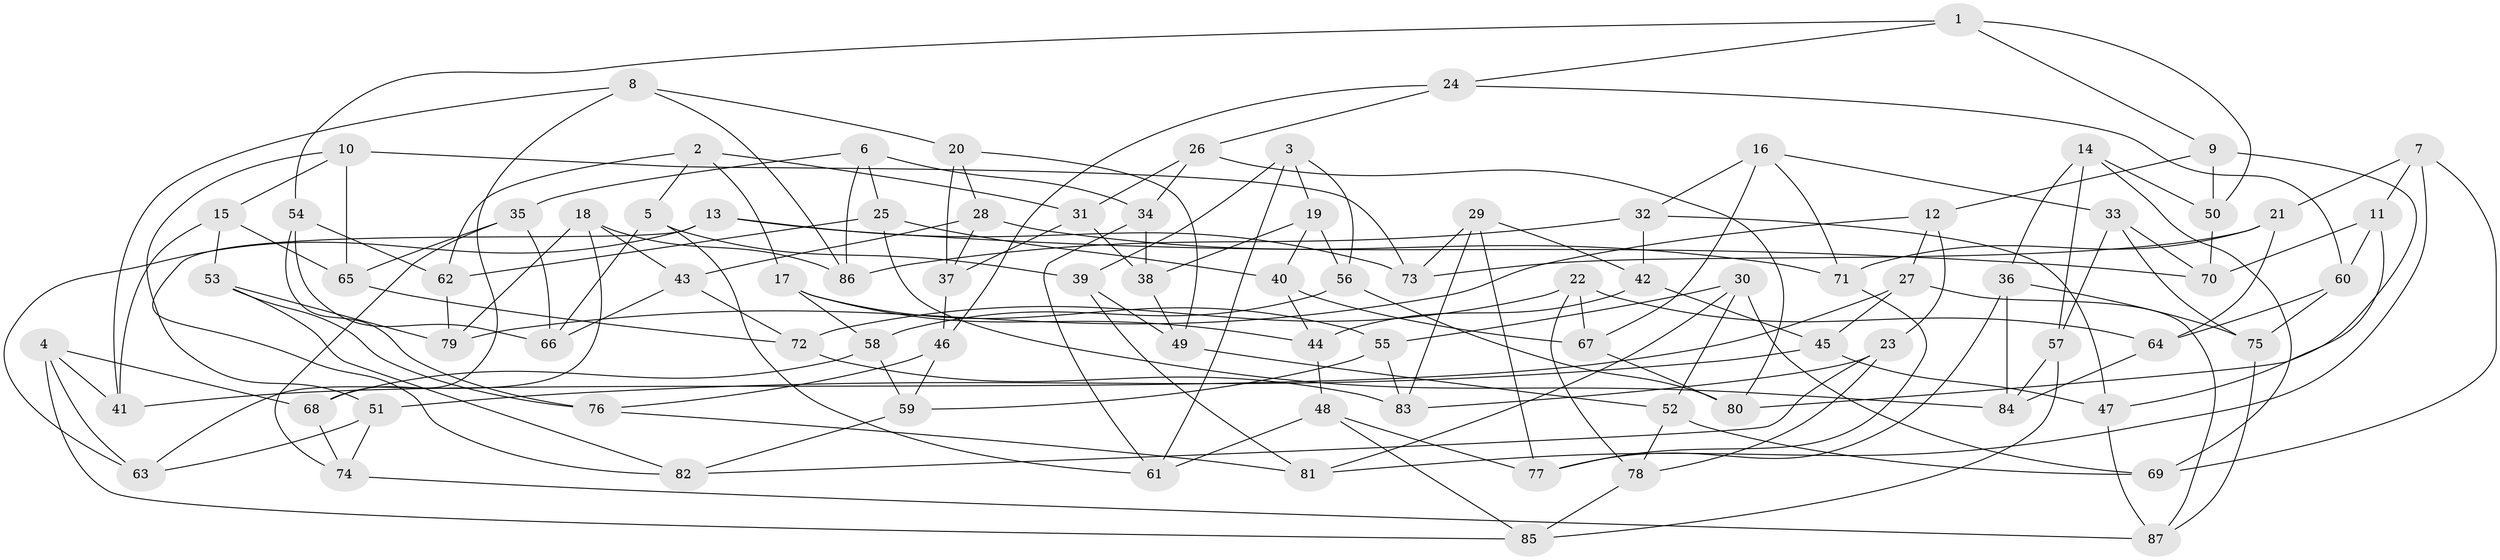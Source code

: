 // Generated by graph-tools (version 1.1) at 2025/38/03/09/25 02:38:16]
// undirected, 87 vertices, 174 edges
graph export_dot {
graph [start="1"]
  node [color=gray90,style=filled];
  1;
  2;
  3;
  4;
  5;
  6;
  7;
  8;
  9;
  10;
  11;
  12;
  13;
  14;
  15;
  16;
  17;
  18;
  19;
  20;
  21;
  22;
  23;
  24;
  25;
  26;
  27;
  28;
  29;
  30;
  31;
  32;
  33;
  34;
  35;
  36;
  37;
  38;
  39;
  40;
  41;
  42;
  43;
  44;
  45;
  46;
  47;
  48;
  49;
  50;
  51;
  52;
  53;
  54;
  55;
  56;
  57;
  58;
  59;
  60;
  61;
  62;
  63;
  64;
  65;
  66;
  67;
  68;
  69;
  70;
  71;
  72;
  73;
  74;
  75;
  76;
  77;
  78;
  79;
  80;
  81;
  82;
  83;
  84;
  85;
  86;
  87;
  1 -- 50;
  1 -- 54;
  1 -- 9;
  1 -- 24;
  2 -- 31;
  2 -- 17;
  2 -- 62;
  2 -- 5;
  3 -- 56;
  3 -- 39;
  3 -- 61;
  3 -- 19;
  4 -- 85;
  4 -- 68;
  4 -- 63;
  4 -- 41;
  5 -- 61;
  5 -- 66;
  5 -- 39;
  6 -- 35;
  6 -- 86;
  6 -- 25;
  6 -- 34;
  7 -- 81;
  7 -- 69;
  7 -- 11;
  7 -- 21;
  8 -- 20;
  8 -- 68;
  8 -- 41;
  8 -- 86;
  9 -- 50;
  9 -- 80;
  9 -- 12;
  10 -- 15;
  10 -- 51;
  10 -- 65;
  10 -- 73;
  11 -- 47;
  11 -- 70;
  11 -- 60;
  12 -- 27;
  12 -- 23;
  12 -- 79;
  13 -- 70;
  13 -- 82;
  13 -- 73;
  13 -- 63;
  14 -- 57;
  14 -- 50;
  14 -- 69;
  14 -- 36;
  15 -- 65;
  15 -- 41;
  15 -- 53;
  16 -- 67;
  16 -- 33;
  16 -- 32;
  16 -- 71;
  17 -- 55;
  17 -- 44;
  17 -- 58;
  18 -- 63;
  18 -- 86;
  18 -- 43;
  18 -- 79;
  19 -- 38;
  19 -- 56;
  19 -- 40;
  20 -- 28;
  20 -- 49;
  20 -- 37;
  21 -- 64;
  21 -- 73;
  21 -- 71;
  22 -- 72;
  22 -- 78;
  22 -- 67;
  22 -- 64;
  23 -- 82;
  23 -- 78;
  23 -- 83;
  24 -- 46;
  24 -- 26;
  24 -- 60;
  25 -- 40;
  25 -- 62;
  25 -- 84;
  26 -- 34;
  26 -- 80;
  26 -- 31;
  27 -- 87;
  27 -- 41;
  27 -- 45;
  28 -- 37;
  28 -- 71;
  28 -- 43;
  29 -- 73;
  29 -- 42;
  29 -- 77;
  29 -- 83;
  30 -- 69;
  30 -- 52;
  30 -- 55;
  30 -- 81;
  31 -- 38;
  31 -- 37;
  32 -- 86;
  32 -- 47;
  32 -- 42;
  33 -- 75;
  33 -- 57;
  33 -- 70;
  34 -- 38;
  34 -- 61;
  35 -- 65;
  35 -- 74;
  35 -- 66;
  36 -- 77;
  36 -- 84;
  36 -- 75;
  37 -- 46;
  38 -- 49;
  39 -- 49;
  39 -- 81;
  40 -- 67;
  40 -- 44;
  42 -- 44;
  42 -- 45;
  43 -- 72;
  43 -- 66;
  44 -- 48;
  45 -- 51;
  45 -- 47;
  46 -- 59;
  46 -- 76;
  47 -- 87;
  48 -- 61;
  48 -- 85;
  48 -- 77;
  49 -- 52;
  50 -- 70;
  51 -- 63;
  51 -- 74;
  52 -- 78;
  52 -- 69;
  53 -- 79;
  53 -- 76;
  53 -- 82;
  54 -- 76;
  54 -- 62;
  54 -- 66;
  55 -- 59;
  55 -- 83;
  56 -- 80;
  56 -- 58;
  57 -- 84;
  57 -- 85;
  58 -- 68;
  58 -- 59;
  59 -- 82;
  60 -- 64;
  60 -- 75;
  62 -- 79;
  64 -- 84;
  65 -- 72;
  67 -- 80;
  68 -- 74;
  71 -- 77;
  72 -- 83;
  74 -- 87;
  75 -- 87;
  76 -- 81;
  78 -- 85;
}
